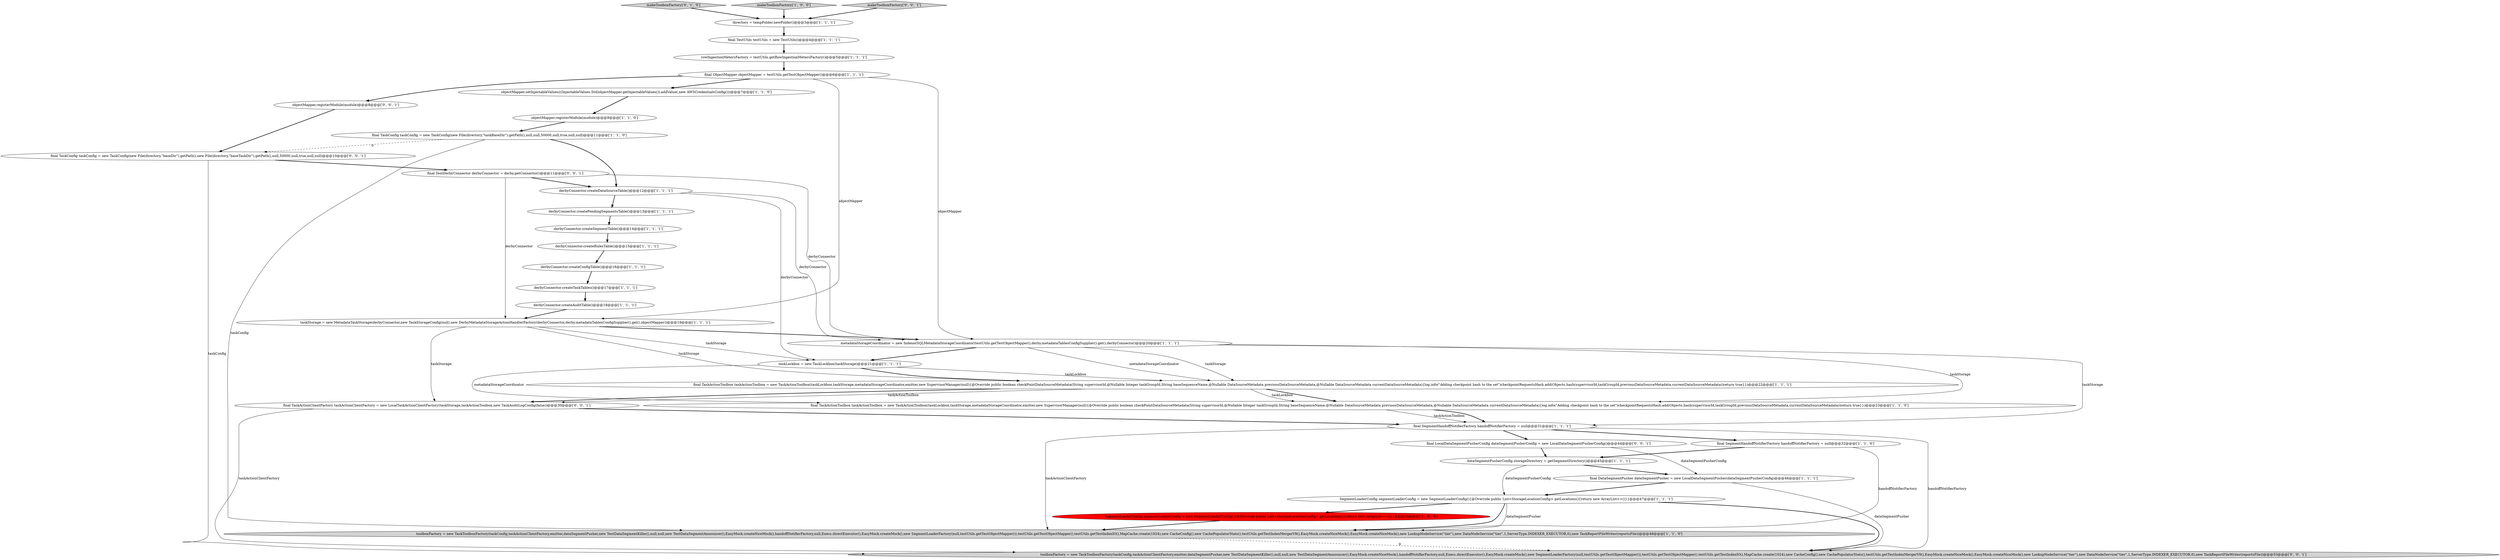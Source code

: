 digraph {
6 [style = filled, label = "derbyConnector.createDataSourceTable()@@@12@@@['1', '1', '1']", fillcolor = white, shape = ellipse image = "AAA0AAABBB1BBB"];
21 [style = filled, label = "toolboxFactory = new TaskToolboxFactory(taskConfig,taskActionClientFactory,emitter,dataSegmentPusher,new TestDataSegmentKiller(),null,null,new TestDataSegmentAnnouncer(),EasyMock.createNiceMock(),handoffNotifierFactory,null,Execs.directExecutor(),EasyMock.createMock(),new SegmentLoaderFactory(null,testUtils.getTestObjectMapper()),testUtils.getTestObjectMapper(),testUtils.getTestIndexIO(),MapCache.create(1024),new CacheConfig(),new CachePopulatorStats(),testUtils.getTestIndexMergerV9(),EasyMock.createNiceMock(),EasyMock.createNiceMock(),new LookupNodeService(\"tier\"),new DataNodeService(\"tier\",1,ServerType.INDEXER_EXECUTOR,0),new TaskReportFileWriter(reportsFile))@@@48@@@['1', '1', '0']", fillcolor = lightgray, shape = ellipse image = "AAA0AAABBB1BBB"];
16 [style = filled, label = "derbyConnector.createSegmentTable()@@@14@@@['1', '1', '1']", fillcolor = white, shape = ellipse image = "AAA0AAABBB1BBB"];
24 [style = filled, label = "objectMapper.setInjectableValues(((InjectableValues.Std)objectMapper.getInjectableValues()).addValue(,new AWSCredentialsConfig()))@@@7@@@['1', '1', '0']", fillcolor = white, shape = ellipse image = "AAA0AAABBB1BBB"];
26 [style = filled, label = "taskStorage = new MetadataTaskStorage(derbyConnector,new TaskStorageConfig(null),new DerbyMetadataStorageActionHandlerFactory(derbyConnector,derby.metadataTablesConfigSupplier().get(),objectMapper))@@@19@@@['1', '1', '1']", fillcolor = white, shape = ellipse image = "AAA0AAABBB1BBB"];
23 [style = filled, label = "final DataSegmentPusher dataSegmentPusher = new LocalDataSegmentPusher(dataSegmentPusherConfig)@@@46@@@['1', '1', '1']", fillcolor = white, shape = ellipse image = "AAA0AAABBB1BBB"];
8 [style = filled, label = "final TaskConfig taskConfig = new TaskConfig(new File(directory,\"taskBaseDir\").getPath(),null,null,50000,null,true,null,null)@@@11@@@['1', '1', '0']", fillcolor = white, shape = ellipse image = "AAA0AAABBB1BBB"];
4 [style = filled, label = "final TestUtils testUtils = new TestUtils()@@@4@@@['1', '1', '1']", fillcolor = white, shape = ellipse image = "AAA0AAABBB1BBB"];
17 [style = filled, label = "SegmentLoaderConfig segmentLoaderConfig = new SegmentLoaderConfig(){@Override public List<StorageLocationConfig> getLocations(){return new ArrayList<>()}}@@@47@@@['1', '1', '1']", fillcolor = white, shape = ellipse image = "AAA0AAABBB1BBB"];
5 [style = filled, label = "objectMapper.registerModule(module)@@@9@@@['1', '1', '0']", fillcolor = white, shape = ellipse image = "AAA0AAABBB1BBB"];
12 [style = filled, label = "final TaskActionToolbox taskActionToolbox = new TaskActionToolbox(taskLockbox,taskStorage,metadataStorageCoordinator,emitter,new SupervisorManager(null){@Override public boolean checkPointDataSourceMetadata(String supervisorId,@Nullable Integer taskGroupId,String baseSequenceName,@Nullable DataSourceMetadata previousDataSourceMetadata,@Nullable DataSourceMetadata currentDataSourceMetadata){log.info(\"Adding checkpoint hash to the set\")checkpointRequestsHash.add(Objects.hash(supervisorId,taskGroupId,previousDataSourceMetadata,currentDataSourceMetadata))return true}})@@@23@@@['1', '1', '0']", fillcolor = white, shape = ellipse image = "AAA0AAABBB1BBB"];
0 [style = filled, label = "derbyConnector.createPendingSegmentsTable()@@@13@@@['1', '1', '1']", fillcolor = white, shape = ellipse image = "AAA0AAABBB1BBB"];
18 [style = filled, label = "taskLockbox = new TaskLockbox(taskStorage)@@@21@@@['1', '1', '1']", fillcolor = white, shape = ellipse image = "AAA0AAABBB1BBB"];
33 [style = filled, label = "objectMapper.registerModule(module)@@@8@@@['0', '0', '1']", fillcolor = white, shape = ellipse image = "AAA0AAABBB3BBB"];
22 [style = filled, label = "derbyConnector.createAuditTable()@@@18@@@['1', '1', '1']", fillcolor = white, shape = ellipse image = "AAA0AAABBB1BBB"];
31 [style = filled, label = "final TestDerbyConnector derbyConnector = derby.getConnector()@@@11@@@['0', '0', '1']", fillcolor = white, shape = ellipse image = "AAA0AAABBB3BBB"];
28 [style = filled, label = "final TaskActionClientFactory taskActionClientFactory = new LocalTaskActionClientFactory(taskStorage,taskActionToolbox,new TaskAuditLogConfig(false))@@@30@@@['0', '0', '1']", fillcolor = white, shape = ellipse image = "AAA0AAABBB3BBB"];
2 [style = filled, label = "metadataStorageCoordinator = new IndexerSQLMetadataStorageCoordinator(testUtils.getTestObjectMapper(),derby.metadataTablesConfigSupplier().get(),derbyConnector)@@@20@@@['1', '1', '1']", fillcolor = white, shape = ellipse image = "AAA0AAABBB1BBB"];
27 [style = filled, label = "makeToolboxFactory['0', '1', '0']", fillcolor = lightgray, shape = diamond image = "AAA0AAABBB2BBB"];
14 [style = filled, label = "makeToolboxFactory['1', '0', '0']", fillcolor = lightgray, shape = diamond image = "AAA0AAABBB1BBB"];
19 [style = filled, label = "final TaskActionToolbox taskActionToolbox = new TaskActionToolbox(taskLockbox,taskStorage,metadataStorageCoordinator,emitter,new SupervisorManager(null){@Override public boolean checkPointDataSourceMetadata(String supervisorId,@Nullable Integer taskGroupId,String baseSequenceName,@Nullable DataSourceMetadata previousDataSourceMetadata,@Nullable DataSourceMetadata currentDataSourceMetadata){log.info(\"Adding checkpoint hash to the set\")checkpointRequestsHash.add(Objects.hash(supervisorId,taskGroupId,previousDataSourceMetadata,currentDataSourceMetadata))return true}})@@@22@@@['1', '1', '1']", fillcolor = white, shape = ellipse image = "AAA0AAABBB1BBB"];
3 [style = filled, label = "dataSegmentPusherConfig.storageDirectory = getSegmentDirectory()@@@45@@@['1', '1', '1']", fillcolor = white, shape = ellipse image = "AAA0AAABBB1BBB"];
30 [style = filled, label = "final LocalDataSegmentPusherConfig dataSegmentPusherConfig = new LocalDataSegmentPusherConfig()@@@44@@@['0', '0', '1']", fillcolor = white, shape = ellipse image = "AAA0AAABBB3BBB"];
20 [style = filled, label = "final SegmentHandoffNotifierFactory handoffNotifierFactory = null@@@32@@@['1', '1', '0']", fillcolor = white, shape = ellipse image = "AAA0AAABBB1BBB"];
13 [style = filled, label = "derbyConnector.createConfigTable()@@@16@@@['1', '1', '1']", fillcolor = white, shape = ellipse image = "AAA0AAABBB1BBB"];
32 [style = filled, label = "toolboxFactory = new TaskToolboxFactory(taskConfig,taskActionClientFactory,emitter,dataSegmentPusher,new TestDataSegmentKiller(),null,null,new TestDataSegmentAnnouncer(),EasyMock.createNiceMock(),handoffNotifierFactory,null,Execs.directExecutor(),EasyMock.createMock(),new SegmentLoaderFactory(null,testUtils.getTestObjectMapper()),testUtils.getTestObjectMapper(),testUtils.getTestIndexIO(),MapCache.create(1024),new CacheConfig(),new CachePopulatorStats(),testUtils.getTestIndexMergerV9(),EasyMock.createNiceMock(),EasyMock.createNiceMock(),new LookupNodeService(\"tier\"),new DataNodeService(\"tier\",1,ServerType.INDEXER_EXECUTOR,0),new TaskReportFileWriter(reportsFile))@@@53@@@['0', '0', '1']", fillcolor = lightgray, shape = ellipse image = "AAA0AAABBB3BBB"];
34 [style = filled, label = "makeToolboxFactory['0', '0', '1']", fillcolor = lightgray, shape = diamond image = "AAA0AAABBB3BBB"];
1 [style = filled, label = "directory = tempFolder.newFolder()@@@3@@@['1', '1', '1']", fillcolor = white, shape = ellipse image = "AAA0AAABBB1BBB"];
11 [style = filled, label = "derbyConnector.createTaskTables()@@@17@@@['1', '1', '1']", fillcolor = white, shape = ellipse image = "AAA0AAABBB1BBB"];
15 [style = filled, label = "rowIngestionMetersFactory = testUtils.getRowIngestionMetersFactory()@@@5@@@['1', '1', '1']", fillcolor = white, shape = ellipse image = "AAA0AAABBB1BBB"];
29 [style = filled, label = "final TaskConfig taskConfig = new TaskConfig(new File(directory,\"baseDir\").getPath(),new File(directory,\"baseTaskDir\").getPath(),null,50000,null,true,null,null)@@@10@@@['0', '0', '1']", fillcolor = white, shape = ellipse image = "AAA0AAABBB3BBB"];
7 [style = filled, label = "SegmentLoaderConfig segmentLoaderConfig = new SegmentLoaderConfig(){@Override public List<StorageLocationConfig> getLocations(){return new ArrayList<>()}}@@@48@@@['1', '0', '0']", fillcolor = red, shape = ellipse image = "AAA1AAABBB1BBB"];
9 [style = filled, label = "derbyConnector.createRulesTable()@@@15@@@['1', '1', '1']", fillcolor = white, shape = ellipse image = "AAA0AAABBB1BBB"];
25 [style = filled, label = "final ObjectMapper objectMapper = testUtils.getTestObjectMapper()@@@6@@@['1', '1', '1']", fillcolor = white, shape = ellipse image = "AAA0AAABBB1BBB"];
10 [style = filled, label = "final SegmentHandoffNotifierFactory handoffNotifierFactory = null@@@31@@@['1', '1', '1']", fillcolor = white, shape = ellipse image = "AAA0AAABBB1BBB"];
22->26 [style = bold, label=""];
5->8 [style = bold, label=""];
0->16 [style = bold, label=""];
1->4 [style = bold, label=""];
10->21 [style = solid, label="taskActionClientFactory"];
10->20 [style = bold, label=""];
27->1 [style = bold, label=""];
25->26 [style = solid, label="objectMapper"];
19->28 [style = solid, label="taskActionToolbox"];
10->32 [style = solid, label="handoffNotifierFactory"];
28->10 [style = bold, label=""];
3->17 [style = solid, label="dataSegmentPusherConfig"];
25->33 [style = bold, label=""];
19->12 [style = bold, label=""];
15->25 [style = bold, label=""];
34->1 [style = bold, label=""];
29->31 [style = bold, label=""];
4->15 [style = bold, label=""];
8->21 [style = solid, label="taskConfig"];
18->19 [style = bold, label=""];
2->19 [style = solid, label="taskStorage"];
29->32 [style = solid, label="taskConfig"];
2->18 [style = bold, label=""];
8->6 [style = bold, label=""];
6->0 [style = bold, label=""];
20->3 [style = bold, label=""];
17->32 [style = bold, label=""];
17->21 [style = solid, label="dataSegmentPusher"];
18->12 [style = solid, label="metadataStorageCoordinator"];
13->11 [style = bold, label=""];
20->21 [style = solid, label="handoffNotifierFactory"];
14->1 [style = bold, label=""];
24->5 [style = bold, label=""];
21->32 [style = dashed, label="0"];
33->29 [style = bold, label=""];
17->7 [style = bold, label=""];
25->24 [style = bold, label=""];
26->2 [style = bold, label=""];
3->23 [style = bold, label=""];
12->10 [style = solid, label="taskActionToolbox"];
12->10 [style = bold, label=""];
31->6 [style = bold, label=""];
26->18 [style = solid, label="taskStorage"];
30->3 [style = bold, label=""];
18->19 [style = solid, label="taskLockbox"];
28->32 [style = solid, label="taskActionClientFactory"];
6->18 [style = solid, label="derbyConnector"];
11->22 [style = bold, label=""];
26->28 [style = solid, label="taskStorage"];
7->21 [style = bold, label=""];
2->10 [style = solid, label="taskStorage"];
23->17 [style = bold, label=""];
31->2 [style = solid, label="derbyConnector"];
25->2 [style = solid, label="objectMapper"];
19->28 [style = bold, label=""];
6->2 [style = solid, label="derbyConnector"];
23->32 [style = solid, label="dataSegmentPusher"];
30->23 [style = solid, label="dataSegmentPusherConfig"];
19->12 [style = solid, label="taskLockbox"];
31->26 [style = solid, label="derbyConnector"];
17->21 [style = bold, label=""];
10->30 [style = bold, label=""];
26->19 [style = solid, label="taskStorage"];
16->9 [style = bold, label=""];
8->29 [style = dashed, label="0"];
2->19 [style = solid, label="metadataStorageCoordinator"];
9->13 [style = bold, label=""];
2->12 [style = solid, label="taskStorage"];
}
